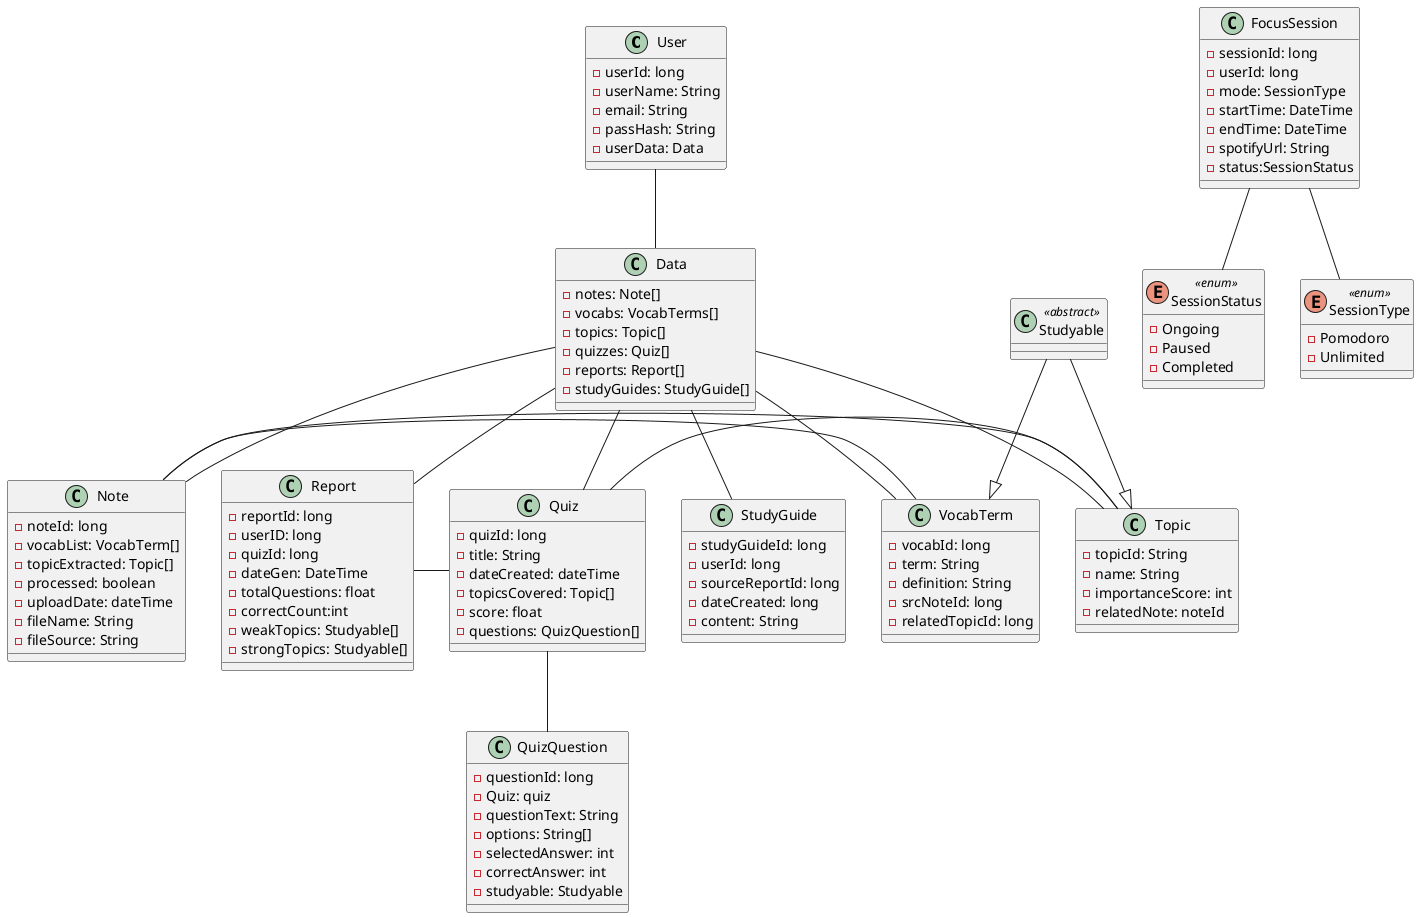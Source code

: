 @startuml

class User{
 -userId: long
 -userName: String
 -email: String
 -passHash: String
 -userData: Data
}

class VocabTerm{
 -vocabId: long
 -term: String
 -definition: String
 -srcNoteId: long
 -relatedTopicId: long
}

class Note{
 -noteId: long
 -vocabList: VocabTerm[]
 -topicExtracted: Topic[]
 -processed: boolean
 -uploadDate: dateTime
 -fileName: String
 -fileSource: String
}

class Quiz{
 -quizId: long
 -title: String
 -dateCreated: dateTime
 -topicsCovered: Topic[]
 -score: float
 -questions: QuizQuestion[]
}

class QuizQuestion{
 -questionId: long
 -Quiz: quiz
 -questionText: String
 -options: String[]
 -selectedAnswer: int
 -correctAnswer: int
 -studyable: Studyable
}

class Report{
 -reportId: long
 -userID: long
 -quizId: long
 -dateGen: DateTime
 -totalQuestions: float
 -correctCount:int
 -weakTopics: Studyable[]
 -strongTopics: Studyable[]
}

class Topic{
 -topicId: String
 -name: String
 -importanceScore: int
 -relatedNote: noteId
}

class StudyGuide{
 -studyGuideId: long
 -userId: long
 -sourceReportId: long
 -dateCreated: long
 -content: String
}

class FocusSession{
 -sessionId: long
 -userId: long
 -mode: SessionType
 -startTime: DateTime
 -endTime: DateTime
 -spotifyUrl: String
 -status:SessionStatus
}

enum SessionStatus<<enum>>{
 -Ongoing
 -Paused
 -Completed
}

enum SessionType<<enum>>{
 -Pomodoro
 -Unlimited
}

class Data{
 -notes: Note[]
 -vocabs: VocabTerms[]
 -topics: Topic[]
 -quizzes: Quiz[]
 -reports: Report[]
 -studyGuides: StudyGuide[]
}

class Studyable<<abstract>>{
}

Studyable --|> Topic
Studyable --|> VocabTerm

User -- Data

Data -- Note
Data -- VocabTerm
Data -- Topic
Data -- StudyGuide
Data -- Report
Data -- Quiz

Report - Quiz

Quiz -- QuizQuestion
Quiz - Topic

Note - Topic
Note - VocabTerm

FocusSession -- SessionStatus
FocusSession -- SessionType

@enduml